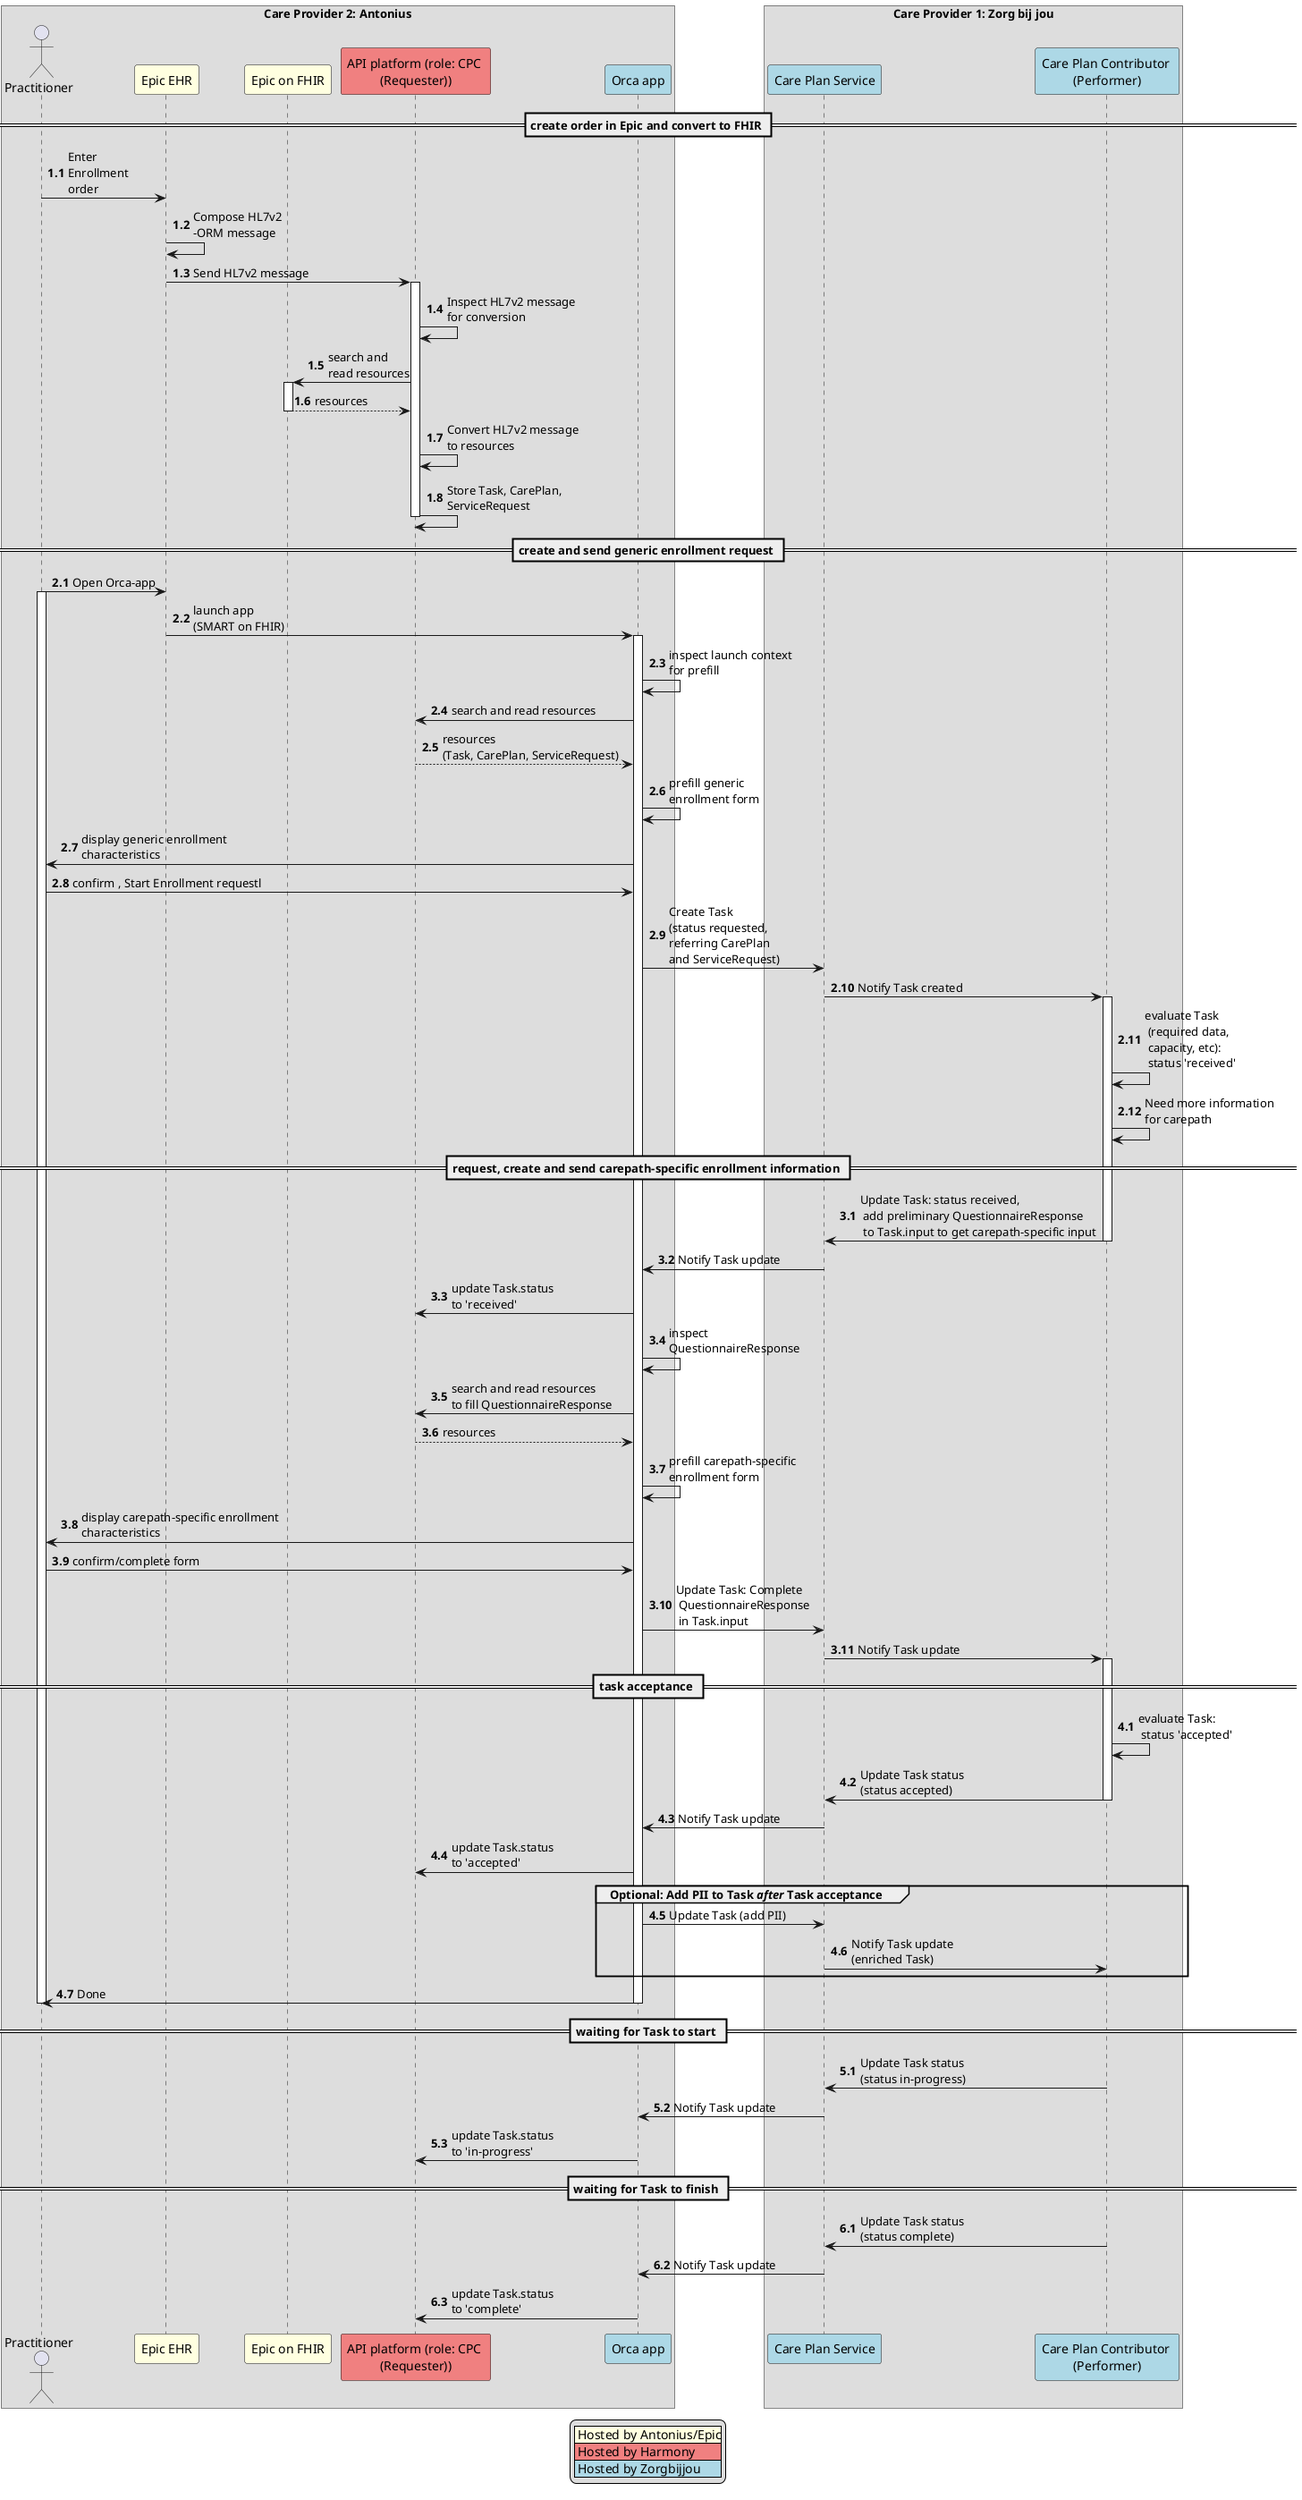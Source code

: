 @startuml task-negotiation-overview-1-2-3

autonumber 1.1

' title Use Case Home monitoring - Hospital onboarding Patient at Monitoring Clinic
box Care Provider 2: Antonius
    actor "Practitioner" as Practitioner
    participant "Epic EHR" as Epic #LightYellow
    participant "Epic on FHIR" as EpicOnFHIR #LightYellow
    participant "API platform (role: CPC \n(Requester))" as APIplatform #LightCoral
    participant "Orca app" as OrcaApp #LightBlue
    'participant CPU
end box
box Care Provider 1: Zorg bij jou
    participant "Care Plan Service" as CPS #LightBlue
    participant "Care Plan Contributor \n(Performer)" as CPC #LightBlue
end box

== create order in Epic and convert to FHIR ==
Practitioner -> Epic : Enter \nEnrollment \norder

Epic -> Epic : Compose HL7v2\n-ORM message
Epic -> APIplatform : Send HL7v2 message
activate APIplatform
APIplatform -> APIplatform: Inspect HL7v2 message \nfor conversion

APIplatform -> EpicOnFHIR: search and \nread resources
activate EpicOnFHIR
EpicOnFHIR --> APIplatform: resources
deactivate EpicOnFHIR

APIplatform -> APIplatform: Convert HL7v2 message \nto resources
APIplatform -> APIplatform: Store Task, CarePlan, \nServiceRequest
deactivate APIplatform

== create and send generic enrollment request ==
autonumber inc a

Practitioner -> Epic : Open Orca-app
activate Practitioner

Epic -> OrcaApp: launch app \n(SMART on FHIR)
activate OrcaApp
OrcaApp -> OrcaApp: inspect launch context \nfor prefill
OrcaApp -> APIplatform: search and read resources
APIplatform --> OrcaApp: resources \n(Task, CarePlan, ServiceRequest)
OrcaApp -> OrcaApp: prefill generic \nenrollment form
OrcaApp -> Practitioner: display generic enrollment \ncharacteristics
Practitioner -> OrcaApp : confirm , Start Enrollment requestl
OrcaApp -> CPS : Create Task\n(status requested,\nreferring CarePlan\nand ServiceRequest)

CPS -> CPC  : Notify Task created
activate CPC
CPC -> CPC : evaluate Task\n (required data,\n capacity, etc):\n status 'received'
CPC -> CPC : Need more information \nfor carepath

== request, create and send carepath-specific enrollment information ==
autonumber inc a

CPC -> CPS  : Update Task: status received,\n add preliminary QuestionnaireResponse\n to Task.input to get carepath-specific input
deactivate CPC

CPS -> OrcaApp : Notify Task update
OrcaApp -> APIplatform : update Task.status \nto 'received'
OrcaApp -> OrcaApp : inspect \nQuestionnaireResponse
OrcaApp -> APIplatform: search and read resources \nto fill QuestionnaireResponse
APIplatform --> OrcaApp: resources
OrcaApp -> OrcaApp: prefill carepath-specific \nenrollment form
OrcaApp -> Practitioner: display carepath-specific enrollment \ncharacteristics

Practitioner -> OrcaApp : confirm/complete form
OrcaApp -> CPS : Update Task: Complete\n QuestionnaireResponse\n in Task.input
CPS -> CPC : Notify Task update

== task acceptance ==
autonumber inc a


activate CPC
CPC -> CPC : evaluate Task:\n status 'accepted'
CPC -> CPS : Update Task status\n(status accepted)
deactivate CPC

CPS -> OrcaApp : Notify Task update
OrcaApp -> APIplatform : update Task.status \nto 'accepted'

group Optional: Add PII to Task //after// Task acceptance
    OrcaApp -> CPS : Update Task (add PII)
    CPS -> CPC : Notify Task update\n(enriched Task)
end group
OrcaApp -> Practitioner : Done
deactivate OrcaApp
deactivate Practitioner

== waiting for Task to start ==
autonumber inc a
CPC -> CPS : Update Task status\n(status in-progress)
CPS -> OrcaApp : Notify Task update
OrcaApp -> APIplatform : update Task.status \nto 'in-progress'

== waiting for Task to finish ==
autonumber inc a
CPC -> CPS : Update Task status\n(status complete)
CPS -> OrcaApp : Notify Task update
OrcaApp -> APIplatform : update Task.status \nto 'complete'

legend bottom
    |<#LightYellow> Hosted by Antonius/Epic|
    |<#LightCoral> Hosted by Harmony|
    |<#LightBlue> Hosted by Zorgbijjou|
endlegend